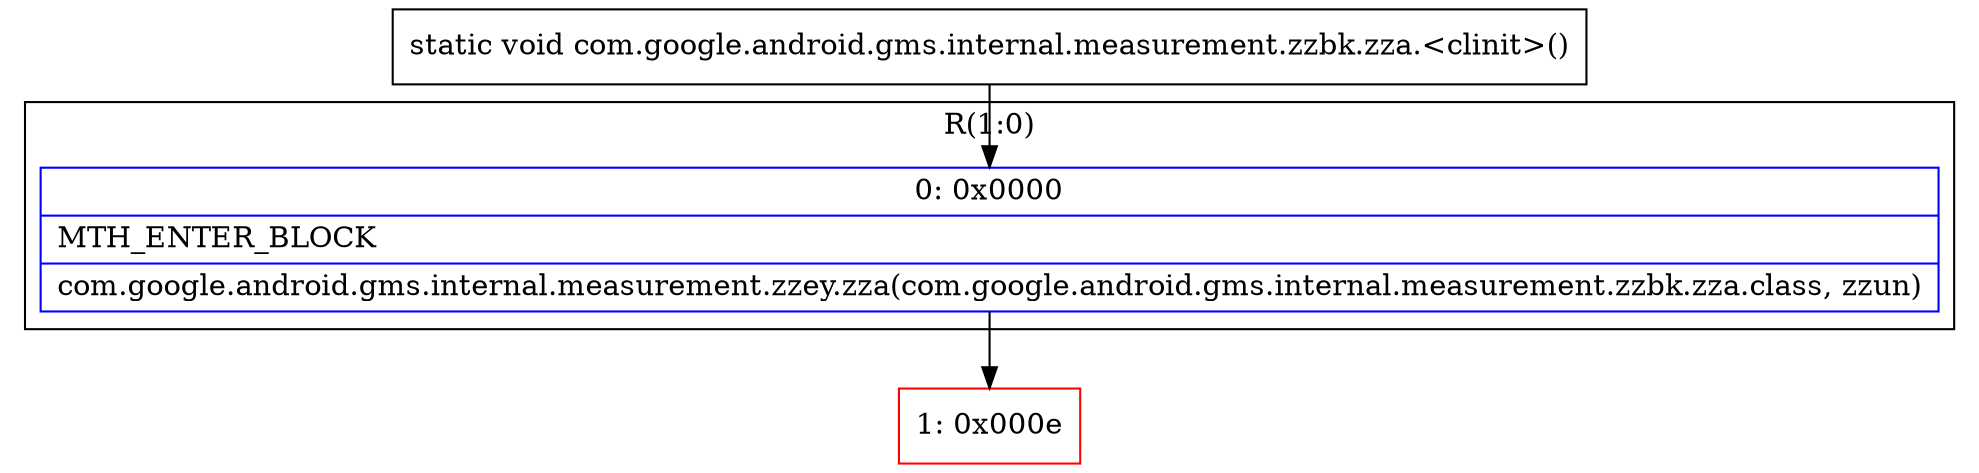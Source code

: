 digraph "CFG forcom.google.android.gms.internal.measurement.zzbk.zza.\<clinit\>()V" {
subgraph cluster_Region_693420414 {
label = "R(1:0)";
node [shape=record,color=blue];
Node_0 [shape=record,label="{0\:\ 0x0000|MTH_ENTER_BLOCK\l|com.google.android.gms.internal.measurement.zzey.zza(com.google.android.gms.internal.measurement.zzbk.zza.class, zzun)\l}"];
}
Node_1 [shape=record,color=red,label="{1\:\ 0x000e}"];
MethodNode[shape=record,label="{static void com.google.android.gms.internal.measurement.zzbk.zza.\<clinit\>() }"];
MethodNode -> Node_0;
Node_0 -> Node_1;
}

